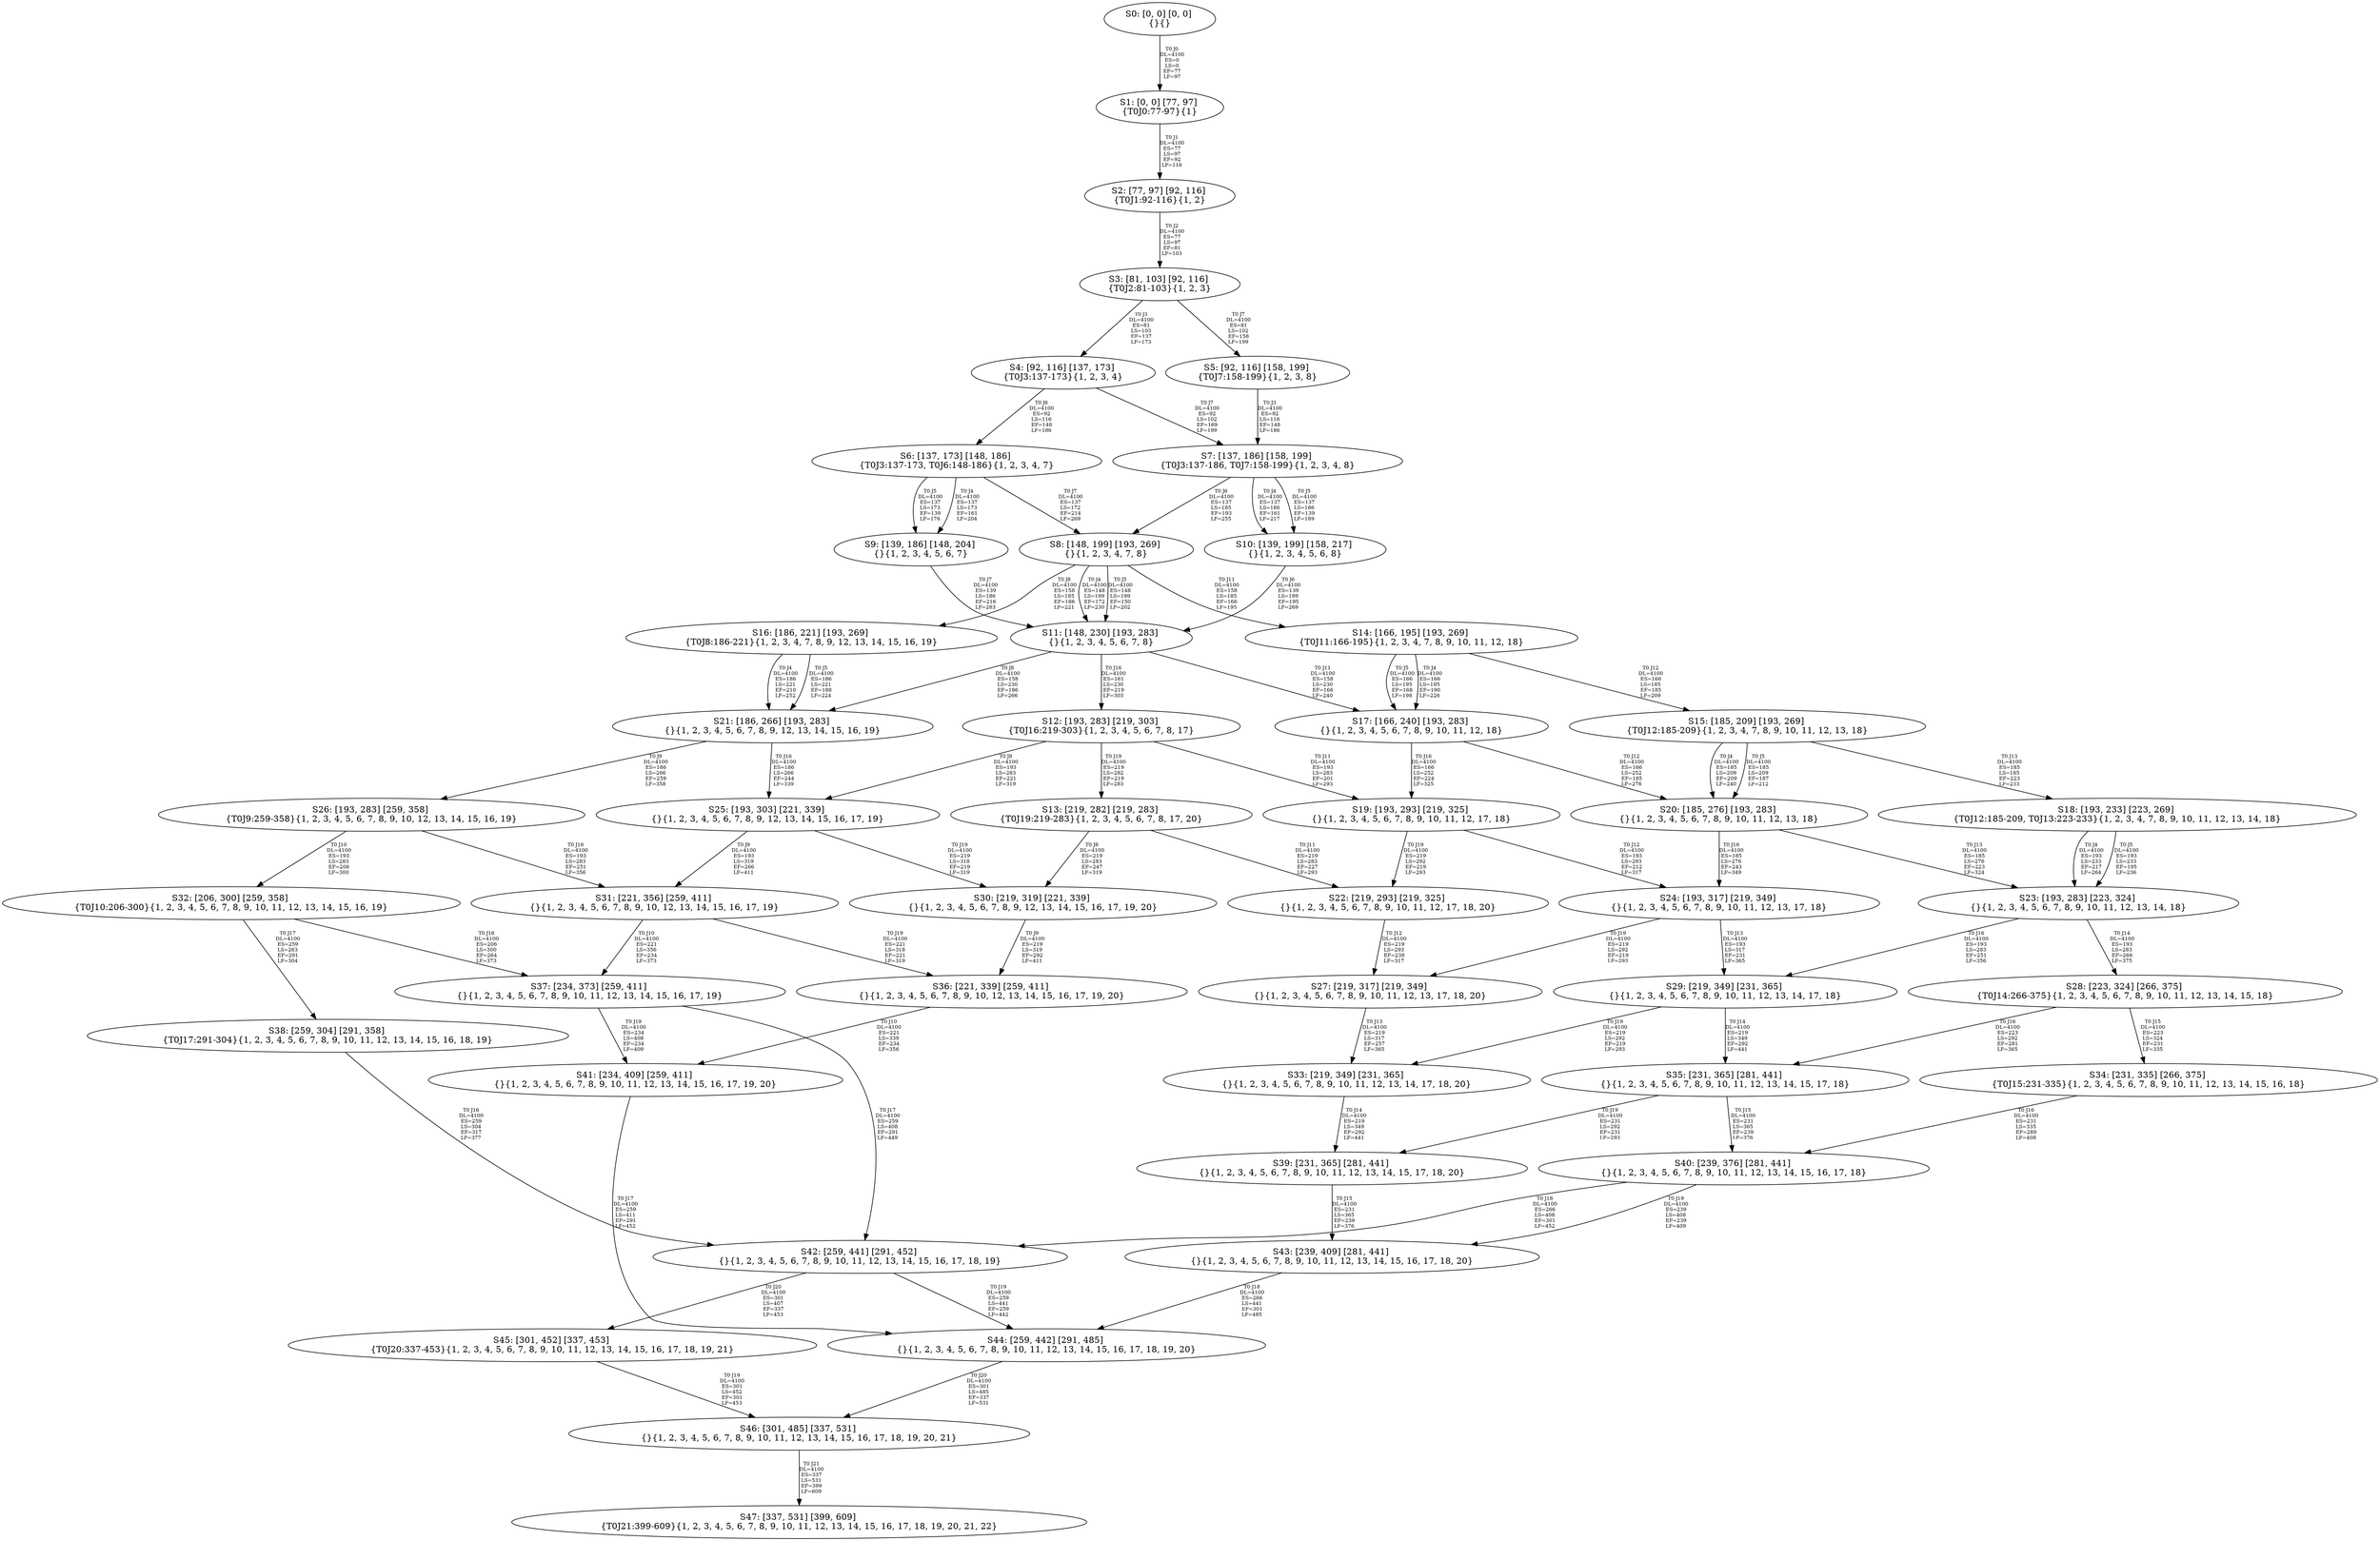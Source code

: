 digraph {
	S0[label="S0: [0, 0] [0, 0] \n{}{}"];
	S1[label="S1: [0, 0] [77, 97] \n{T0J0:77-97}{1}"];
	S2[label="S2: [77, 97] [92, 116] \n{T0J1:92-116}{1, 2}"];
	S3[label="S3: [81, 103] [92, 116] \n{T0J2:81-103}{1, 2, 3}"];
	S4[label="S4: [92, 116] [137, 173] \n{T0J3:137-173}{1, 2, 3, 4}"];
	S5[label="S5: [92, 116] [158, 199] \n{T0J7:158-199}{1, 2, 3, 8}"];
	S6[label="S6: [137, 173] [148, 186] \n{T0J3:137-173, T0J6:148-186}{1, 2, 3, 4, 7}"];
	S7[label="S7: [137, 186] [158, 199] \n{T0J3:137-186, T0J7:158-199}{1, 2, 3, 4, 8}"];
	S8[label="S8: [148, 199] [193, 269] \n{}{1, 2, 3, 4, 7, 8}"];
	S9[label="S9: [139, 186] [148, 204] \n{}{1, 2, 3, 4, 5, 6, 7}"];
	S10[label="S10: [139, 199] [158, 217] \n{}{1, 2, 3, 4, 5, 6, 8}"];
	S11[label="S11: [148, 230] [193, 283] \n{}{1, 2, 3, 4, 5, 6, 7, 8}"];
	S12[label="S12: [193, 283] [219, 303] \n{T0J16:219-303}{1, 2, 3, 4, 5, 6, 7, 8, 17}"];
	S13[label="S13: [219, 282] [219, 283] \n{T0J19:219-283}{1, 2, 3, 4, 5, 6, 7, 8, 17, 20}"];
	S14[label="S14: [166, 195] [193, 269] \n{T0J11:166-195}{1, 2, 3, 4, 7, 8, 9, 10, 11, 12, 18}"];
	S15[label="S15: [185, 209] [193, 269] \n{T0J12:185-209}{1, 2, 3, 4, 7, 8, 9, 10, 11, 12, 13, 18}"];
	S16[label="S16: [186, 221] [193, 269] \n{T0J8:186-221}{1, 2, 3, 4, 7, 8, 9, 12, 13, 14, 15, 16, 19}"];
	S17[label="S17: [166, 240] [193, 283] \n{}{1, 2, 3, 4, 5, 6, 7, 8, 9, 10, 11, 12, 18}"];
	S18[label="S18: [193, 233] [223, 269] \n{T0J12:185-209, T0J13:223-233}{1, 2, 3, 4, 7, 8, 9, 10, 11, 12, 13, 14, 18}"];
	S19[label="S19: [193, 293] [219, 325] \n{}{1, 2, 3, 4, 5, 6, 7, 8, 9, 10, 11, 12, 17, 18}"];
	S20[label="S20: [185, 276] [193, 283] \n{}{1, 2, 3, 4, 5, 6, 7, 8, 9, 10, 11, 12, 13, 18}"];
	S21[label="S21: [186, 266] [193, 283] \n{}{1, 2, 3, 4, 5, 6, 7, 8, 9, 12, 13, 14, 15, 16, 19}"];
	S22[label="S22: [219, 293] [219, 325] \n{}{1, 2, 3, 4, 5, 6, 7, 8, 9, 10, 11, 12, 17, 18, 20}"];
	S23[label="S23: [193, 283] [223, 324] \n{}{1, 2, 3, 4, 5, 6, 7, 8, 9, 10, 11, 12, 13, 14, 18}"];
	S24[label="S24: [193, 317] [219, 349] \n{}{1, 2, 3, 4, 5, 6, 7, 8, 9, 10, 11, 12, 13, 17, 18}"];
	S25[label="S25: [193, 303] [221, 339] \n{}{1, 2, 3, 4, 5, 6, 7, 8, 9, 12, 13, 14, 15, 16, 17, 19}"];
	S26[label="S26: [193, 283] [259, 358] \n{T0J9:259-358}{1, 2, 3, 4, 5, 6, 7, 8, 9, 10, 12, 13, 14, 15, 16, 19}"];
	S27[label="S27: [219, 317] [219, 349] \n{}{1, 2, 3, 4, 5, 6, 7, 8, 9, 10, 11, 12, 13, 17, 18, 20}"];
	S28[label="S28: [223, 324] [266, 375] \n{T0J14:266-375}{1, 2, 3, 4, 5, 6, 7, 8, 9, 10, 11, 12, 13, 14, 15, 18}"];
	S29[label="S29: [219, 349] [231, 365] \n{}{1, 2, 3, 4, 5, 6, 7, 8, 9, 10, 11, 12, 13, 14, 17, 18}"];
	S30[label="S30: [219, 319] [221, 339] \n{}{1, 2, 3, 4, 5, 6, 7, 8, 9, 12, 13, 14, 15, 16, 17, 19, 20}"];
	S31[label="S31: [221, 356] [259, 411] \n{}{1, 2, 3, 4, 5, 6, 7, 8, 9, 10, 12, 13, 14, 15, 16, 17, 19}"];
	S32[label="S32: [206, 300] [259, 358] \n{T0J10:206-300}{1, 2, 3, 4, 5, 6, 7, 8, 9, 10, 11, 12, 13, 14, 15, 16, 19}"];
	S33[label="S33: [219, 349] [231, 365] \n{}{1, 2, 3, 4, 5, 6, 7, 8, 9, 10, 11, 12, 13, 14, 17, 18, 20}"];
	S34[label="S34: [231, 335] [266, 375] \n{T0J15:231-335}{1, 2, 3, 4, 5, 6, 7, 8, 9, 10, 11, 12, 13, 14, 15, 16, 18}"];
	S35[label="S35: [231, 365] [281, 441] \n{}{1, 2, 3, 4, 5, 6, 7, 8, 9, 10, 11, 12, 13, 14, 15, 17, 18}"];
	S36[label="S36: [221, 339] [259, 411] \n{}{1, 2, 3, 4, 5, 6, 7, 8, 9, 10, 12, 13, 14, 15, 16, 17, 19, 20}"];
	S37[label="S37: [234, 373] [259, 411] \n{}{1, 2, 3, 4, 5, 6, 7, 8, 9, 10, 11, 12, 13, 14, 15, 16, 17, 19}"];
	S38[label="S38: [259, 304] [291, 358] \n{T0J17:291-304}{1, 2, 3, 4, 5, 6, 7, 8, 9, 10, 11, 12, 13, 14, 15, 16, 18, 19}"];
	S39[label="S39: [231, 365] [281, 441] \n{}{1, 2, 3, 4, 5, 6, 7, 8, 9, 10, 11, 12, 13, 14, 15, 17, 18, 20}"];
	S40[label="S40: [239, 376] [281, 441] \n{}{1, 2, 3, 4, 5, 6, 7, 8, 9, 10, 11, 12, 13, 14, 15, 16, 17, 18}"];
	S41[label="S41: [234, 409] [259, 411] \n{}{1, 2, 3, 4, 5, 6, 7, 8, 9, 10, 11, 12, 13, 14, 15, 16, 17, 19, 20}"];
	S42[label="S42: [259, 441] [291, 452] \n{}{1, 2, 3, 4, 5, 6, 7, 8, 9, 10, 11, 12, 13, 14, 15, 16, 17, 18, 19}"];
	S43[label="S43: [239, 409] [281, 441] \n{}{1, 2, 3, 4, 5, 6, 7, 8, 9, 10, 11, 12, 13, 14, 15, 16, 17, 18, 20}"];
	S44[label="S44: [259, 442] [291, 485] \n{}{1, 2, 3, 4, 5, 6, 7, 8, 9, 10, 11, 12, 13, 14, 15, 16, 17, 18, 19, 20}"];
	S45[label="S45: [301, 452] [337, 453] \n{T0J20:337-453}{1, 2, 3, 4, 5, 6, 7, 8, 9, 10, 11, 12, 13, 14, 15, 16, 17, 18, 19, 21}"];
	S46[label="S46: [301, 485] [337, 531] \n{}{1, 2, 3, 4, 5, 6, 7, 8, 9, 10, 11, 12, 13, 14, 15, 16, 17, 18, 19, 20, 21}"];
	S47[label="S47: [337, 531] [399, 609] \n{T0J21:399-609}{1, 2, 3, 4, 5, 6, 7, 8, 9, 10, 11, 12, 13, 14, 15, 16, 17, 18, 19, 20, 21, 22}"];
	S0 -> S1[label="T0 J0\nDL=4100\nES=0\nLS=0\nEF=77\nLF=97",fontsize=8];
	S1 -> S2[label="T0 J1\nDL=4100\nES=77\nLS=97\nEF=92\nLF=116",fontsize=8];
	S2 -> S3[label="T0 J2\nDL=4100\nES=77\nLS=97\nEF=81\nLF=103",fontsize=8];
	S3 -> S4[label="T0 J3\nDL=4100\nES=81\nLS=103\nEF=137\nLF=173",fontsize=8];
	S3 -> S5[label="T0 J7\nDL=4100\nES=81\nLS=102\nEF=158\nLF=199",fontsize=8];
	S4 -> S6[label="T0 J6\nDL=4100\nES=92\nLS=116\nEF=148\nLF=186",fontsize=8];
	S4 -> S7[label="T0 J7\nDL=4100\nES=92\nLS=102\nEF=169\nLF=199",fontsize=8];
	S5 -> S7[label="T0 J3\nDL=4100\nES=92\nLS=116\nEF=148\nLF=186",fontsize=8];
	S6 -> S9[label="T0 J4\nDL=4100\nES=137\nLS=173\nEF=161\nLF=204",fontsize=8];
	S6 -> S9[label="T0 J5\nDL=4100\nES=137\nLS=173\nEF=139\nLF=176",fontsize=8];
	S6 -> S8[label="T0 J7\nDL=4100\nES=137\nLS=172\nEF=214\nLF=269",fontsize=8];
	S7 -> S10[label="T0 J4\nDL=4100\nES=137\nLS=186\nEF=161\nLF=217",fontsize=8];
	S7 -> S10[label="T0 J5\nDL=4100\nES=137\nLS=186\nEF=139\nLF=189",fontsize=8];
	S7 -> S8[label="T0 J6\nDL=4100\nES=137\nLS=185\nEF=193\nLF=255",fontsize=8];
	S8 -> S11[label="T0 J4\nDL=4100\nES=148\nLS=199\nEF=172\nLF=230",fontsize=8];
	S8 -> S11[label="T0 J5\nDL=4100\nES=148\nLS=199\nEF=150\nLF=202",fontsize=8];
	S8 -> S16[label="T0 J8\nDL=4100\nES=158\nLS=185\nEF=186\nLF=221",fontsize=8];
	S8 -> S14[label="T0 J11\nDL=4100\nES=158\nLS=185\nEF=166\nLF=195",fontsize=8];
	S9 -> S11[label="T0 J7\nDL=4100\nES=139\nLS=186\nEF=216\nLF=283",fontsize=8];
	S10 -> S11[label="T0 J6\nDL=4100\nES=139\nLS=199\nEF=195\nLF=269",fontsize=8];
	S11 -> S21[label="T0 J8\nDL=4100\nES=158\nLS=230\nEF=186\nLF=266",fontsize=8];
	S11 -> S17[label="T0 J11\nDL=4100\nES=158\nLS=230\nEF=166\nLF=240",fontsize=8];
	S11 -> S12[label="T0 J16\nDL=4100\nES=161\nLS=230\nEF=219\nLF=303",fontsize=8];
	S12 -> S25[label="T0 J8\nDL=4100\nES=193\nLS=283\nEF=221\nLF=319",fontsize=8];
	S12 -> S19[label="T0 J11\nDL=4100\nES=193\nLS=283\nEF=201\nLF=293",fontsize=8];
	S12 -> S13[label="T0 J19\nDL=4100\nES=219\nLS=282\nEF=219\nLF=283",fontsize=8];
	S13 -> S30[label="T0 J8\nDL=4100\nES=219\nLS=283\nEF=247\nLF=319",fontsize=8];
	S13 -> S22[label="T0 J11\nDL=4100\nES=219\nLS=283\nEF=227\nLF=293",fontsize=8];
	S14 -> S17[label="T0 J4\nDL=4100\nES=166\nLS=195\nEF=190\nLF=226",fontsize=8];
	S14 -> S17[label="T0 J5\nDL=4100\nES=166\nLS=195\nEF=168\nLF=198",fontsize=8];
	S14 -> S15[label="T0 J12\nDL=4100\nES=166\nLS=185\nEF=185\nLF=209",fontsize=8];
	S15 -> S20[label="T0 J4\nDL=4100\nES=185\nLS=209\nEF=209\nLF=240",fontsize=8];
	S15 -> S20[label="T0 J5\nDL=4100\nES=185\nLS=209\nEF=187\nLF=212",fontsize=8];
	S15 -> S18[label="T0 J13\nDL=4100\nES=185\nLS=185\nEF=223\nLF=233",fontsize=8];
	S16 -> S21[label="T0 J4\nDL=4100\nES=186\nLS=221\nEF=210\nLF=252",fontsize=8];
	S16 -> S21[label="T0 J5\nDL=4100\nES=186\nLS=221\nEF=188\nLF=224",fontsize=8];
	S17 -> S20[label="T0 J12\nDL=4100\nES=166\nLS=252\nEF=185\nLF=276",fontsize=8];
	S17 -> S19[label="T0 J16\nDL=4100\nES=166\nLS=252\nEF=224\nLF=325",fontsize=8];
	S18 -> S23[label="T0 J4\nDL=4100\nES=193\nLS=233\nEF=217\nLF=264",fontsize=8];
	S18 -> S23[label="T0 J5\nDL=4100\nES=193\nLS=233\nEF=195\nLF=236",fontsize=8];
	S19 -> S24[label="T0 J12\nDL=4100\nES=193\nLS=293\nEF=212\nLF=317",fontsize=8];
	S19 -> S22[label="T0 J19\nDL=4100\nES=219\nLS=292\nEF=219\nLF=293",fontsize=8];
	S20 -> S23[label="T0 J13\nDL=4100\nES=185\nLS=276\nEF=223\nLF=324",fontsize=8];
	S20 -> S24[label="T0 J16\nDL=4100\nES=185\nLS=276\nEF=243\nLF=349",fontsize=8];
	S21 -> S26[label="T0 J9\nDL=4100\nES=186\nLS=266\nEF=259\nLF=358",fontsize=8];
	S21 -> S25[label="T0 J16\nDL=4100\nES=186\nLS=266\nEF=244\nLF=339",fontsize=8];
	S22 -> S27[label="T0 J12\nDL=4100\nES=219\nLS=293\nEF=238\nLF=317",fontsize=8];
	S23 -> S28[label="T0 J14\nDL=4100\nES=193\nLS=283\nEF=266\nLF=375",fontsize=8];
	S23 -> S29[label="T0 J16\nDL=4100\nES=193\nLS=283\nEF=251\nLF=356",fontsize=8];
	S24 -> S29[label="T0 J13\nDL=4100\nES=193\nLS=317\nEF=231\nLF=365",fontsize=8];
	S24 -> S27[label="T0 J19\nDL=4100\nES=219\nLS=292\nEF=219\nLF=293",fontsize=8];
	S25 -> S31[label="T0 J9\nDL=4100\nES=193\nLS=319\nEF=266\nLF=411",fontsize=8];
	S25 -> S30[label="T0 J19\nDL=4100\nES=219\nLS=318\nEF=219\nLF=319",fontsize=8];
	S26 -> S32[label="T0 J10\nDL=4100\nES=193\nLS=283\nEF=206\nLF=300",fontsize=8];
	S26 -> S31[label="T0 J16\nDL=4100\nES=193\nLS=283\nEF=251\nLF=356",fontsize=8];
	S27 -> S33[label="T0 J13\nDL=4100\nES=219\nLS=317\nEF=257\nLF=365",fontsize=8];
	S28 -> S34[label="T0 J15\nDL=4100\nES=223\nLS=324\nEF=231\nLF=335",fontsize=8];
	S28 -> S35[label="T0 J16\nDL=4100\nES=223\nLS=292\nEF=281\nLF=365",fontsize=8];
	S29 -> S35[label="T0 J14\nDL=4100\nES=219\nLS=349\nEF=292\nLF=441",fontsize=8];
	S29 -> S33[label="T0 J19\nDL=4100\nES=219\nLS=292\nEF=219\nLF=293",fontsize=8];
	S30 -> S36[label="T0 J9\nDL=4100\nES=219\nLS=319\nEF=292\nLF=411",fontsize=8];
	S31 -> S37[label="T0 J10\nDL=4100\nES=221\nLS=356\nEF=234\nLF=373",fontsize=8];
	S31 -> S36[label="T0 J19\nDL=4100\nES=221\nLS=318\nEF=221\nLF=319",fontsize=8];
	S32 -> S37[label="T0 J16\nDL=4100\nES=206\nLS=300\nEF=264\nLF=373",fontsize=8];
	S32 -> S38[label="T0 J17\nDL=4100\nES=259\nLS=263\nEF=291\nLF=304",fontsize=8];
	S33 -> S39[label="T0 J14\nDL=4100\nES=219\nLS=349\nEF=292\nLF=441",fontsize=8];
	S34 -> S40[label="T0 J16\nDL=4100\nES=231\nLS=335\nEF=289\nLF=408",fontsize=8];
	S35 -> S40[label="T0 J15\nDL=4100\nES=231\nLS=365\nEF=239\nLF=376",fontsize=8];
	S35 -> S39[label="T0 J19\nDL=4100\nES=231\nLS=292\nEF=231\nLF=293",fontsize=8];
	S36 -> S41[label="T0 J10\nDL=4100\nES=221\nLS=339\nEF=234\nLF=356",fontsize=8];
	S37 -> S42[label="T0 J17\nDL=4100\nES=259\nLS=408\nEF=291\nLF=449",fontsize=8];
	S37 -> S41[label="T0 J19\nDL=4100\nES=234\nLS=408\nEF=234\nLF=409",fontsize=8];
	S38 -> S42[label="T0 J16\nDL=4100\nES=259\nLS=304\nEF=317\nLF=377",fontsize=8];
	S39 -> S43[label="T0 J15\nDL=4100\nES=231\nLS=365\nEF=239\nLF=376",fontsize=8];
	S40 -> S42[label="T0 J18\nDL=4100\nES=266\nLS=408\nEF=301\nLF=452",fontsize=8];
	S40 -> S43[label="T0 J19\nDL=4100\nES=239\nLS=408\nEF=239\nLF=409",fontsize=8];
	S41 -> S44[label="T0 J17\nDL=4100\nES=259\nLS=411\nEF=291\nLF=452",fontsize=8];
	S42 -> S44[label="T0 J19\nDL=4100\nES=259\nLS=441\nEF=259\nLF=442",fontsize=8];
	S42 -> S45[label="T0 J20\nDL=4100\nES=301\nLS=407\nEF=337\nLF=453",fontsize=8];
	S43 -> S44[label="T0 J18\nDL=4100\nES=266\nLS=441\nEF=301\nLF=485",fontsize=8];
	S44 -> S46[label="T0 J20\nDL=4100\nES=301\nLS=485\nEF=337\nLF=531",fontsize=8];
	S45 -> S46[label="T0 J19\nDL=4100\nES=301\nLS=452\nEF=301\nLF=453",fontsize=8];
	S46 -> S47[label="T0 J21\nDL=4100\nES=337\nLS=531\nEF=399\nLF=609",fontsize=8];
}
